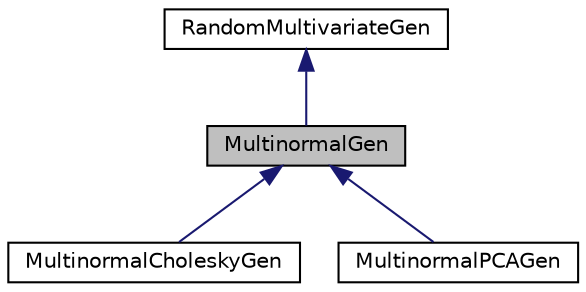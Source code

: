 digraph "MultinormalGen"
{
 // INTERACTIVE_SVG=YES
  bgcolor="transparent";
  edge [fontname="Helvetica",fontsize="10",labelfontname="Helvetica",labelfontsize="10"];
  node [fontname="Helvetica",fontsize="10",shape=record];
  Node0 [label="MultinormalGen",height=0.2,width=0.4,color="black", fillcolor="grey75", style="filled", fontcolor="black"];
  Node1 -> Node0 [dir="back",color="midnightblue",fontsize="10",style="solid",fontname="Helvetica"];
  Node1 [label="RandomMultivariateGen",height=0.2,width=0.4,color="black",URL="$d5/da4/classumontreal_1_1ssj_1_1randvarmulti_1_1RandomMultivariateGen.html",tooltip="This class is the multivariate counterpart of umontreal.ssj.randvar.RandomVariateGen. "];
  Node0 -> Node2 [dir="back",color="midnightblue",fontsize="10",style="solid",fontname="Helvetica"];
  Node2 [label="MultinormalCholeskyGen",height=0.2,width=0.4,color="black",URL="$d4/dfc/classumontreal_1_1ssj_1_1randvarmulti_1_1MultinormalCholeskyGen.html",tooltip="Extends MultinormalGen for a multivariate normal distribution  , generated via a Cholesky decomposit..."];
  Node0 -> Node3 [dir="back",color="midnightblue",fontsize="10",style="solid",fontname="Helvetica"];
  Node3 [label="MultinormalPCAGen",height=0.2,width=0.4,color="black",URL="$da/d49/classumontreal_1_1ssj_1_1randvarmulti_1_1MultinormalPCAGen.html",tooltip="Extends MultinormalGen for a multivariate normal distribution  , generated via the method of princip..."];
}
